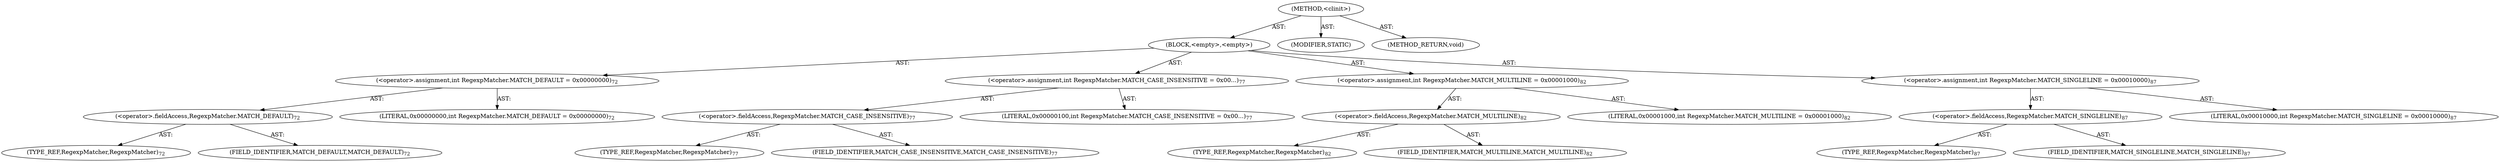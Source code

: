 digraph "&lt;clinit&gt;" {  
"111669149702" [label = <(METHOD,&lt;clinit&gt;)> ]
"25769803782" [label = <(BLOCK,&lt;empty&gt;,&lt;empty&gt;)> ]
"30064771072" [label = <(&lt;operator&gt;.assignment,int RegexpMatcher.MATCH_DEFAULT = 0x00000000)<SUB>72</SUB>> ]
"30064771073" [label = <(&lt;operator&gt;.fieldAccess,RegexpMatcher.MATCH_DEFAULT)<SUB>72</SUB>> ]
"180388626432" [label = <(TYPE_REF,RegexpMatcher,RegexpMatcher)<SUB>72</SUB>> ]
"55834574848" [label = <(FIELD_IDENTIFIER,MATCH_DEFAULT,MATCH_DEFAULT)<SUB>72</SUB>> ]
"90194313216" [label = <(LITERAL,0x00000000,int RegexpMatcher.MATCH_DEFAULT = 0x00000000)<SUB>72</SUB>> ]
"30064771074" [label = <(&lt;operator&gt;.assignment,int RegexpMatcher.MATCH_CASE_INSENSITIVE = 0x00...)<SUB>77</SUB>> ]
"30064771075" [label = <(&lt;operator&gt;.fieldAccess,RegexpMatcher.MATCH_CASE_INSENSITIVE)<SUB>77</SUB>> ]
"180388626433" [label = <(TYPE_REF,RegexpMatcher,RegexpMatcher)<SUB>77</SUB>> ]
"55834574849" [label = <(FIELD_IDENTIFIER,MATCH_CASE_INSENSITIVE,MATCH_CASE_INSENSITIVE)<SUB>77</SUB>> ]
"90194313217" [label = <(LITERAL,0x00000100,int RegexpMatcher.MATCH_CASE_INSENSITIVE = 0x00...)<SUB>77</SUB>> ]
"30064771076" [label = <(&lt;operator&gt;.assignment,int RegexpMatcher.MATCH_MULTILINE = 0x00001000)<SUB>82</SUB>> ]
"30064771077" [label = <(&lt;operator&gt;.fieldAccess,RegexpMatcher.MATCH_MULTILINE)<SUB>82</SUB>> ]
"180388626434" [label = <(TYPE_REF,RegexpMatcher,RegexpMatcher)<SUB>82</SUB>> ]
"55834574850" [label = <(FIELD_IDENTIFIER,MATCH_MULTILINE,MATCH_MULTILINE)<SUB>82</SUB>> ]
"90194313218" [label = <(LITERAL,0x00001000,int RegexpMatcher.MATCH_MULTILINE = 0x00001000)<SUB>82</SUB>> ]
"30064771078" [label = <(&lt;operator&gt;.assignment,int RegexpMatcher.MATCH_SINGLELINE = 0x00010000)<SUB>87</SUB>> ]
"30064771079" [label = <(&lt;operator&gt;.fieldAccess,RegexpMatcher.MATCH_SINGLELINE)<SUB>87</SUB>> ]
"180388626435" [label = <(TYPE_REF,RegexpMatcher,RegexpMatcher)<SUB>87</SUB>> ]
"55834574851" [label = <(FIELD_IDENTIFIER,MATCH_SINGLELINE,MATCH_SINGLELINE)<SUB>87</SUB>> ]
"90194313219" [label = <(LITERAL,0x00010000,int RegexpMatcher.MATCH_SINGLELINE = 0x00010000)<SUB>87</SUB>> ]
"133143986202" [label = <(MODIFIER,STATIC)> ]
"128849018886" [label = <(METHOD_RETURN,void)> ]
  "111669149702" -> "25769803782"  [ label = "AST: "] 
  "111669149702" -> "133143986202"  [ label = "AST: "] 
  "111669149702" -> "128849018886"  [ label = "AST: "] 
  "25769803782" -> "30064771072"  [ label = "AST: "] 
  "25769803782" -> "30064771074"  [ label = "AST: "] 
  "25769803782" -> "30064771076"  [ label = "AST: "] 
  "25769803782" -> "30064771078"  [ label = "AST: "] 
  "30064771072" -> "30064771073"  [ label = "AST: "] 
  "30064771072" -> "90194313216"  [ label = "AST: "] 
  "30064771073" -> "180388626432"  [ label = "AST: "] 
  "30064771073" -> "55834574848"  [ label = "AST: "] 
  "30064771074" -> "30064771075"  [ label = "AST: "] 
  "30064771074" -> "90194313217"  [ label = "AST: "] 
  "30064771075" -> "180388626433"  [ label = "AST: "] 
  "30064771075" -> "55834574849"  [ label = "AST: "] 
  "30064771076" -> "30064771077"  [ label = "AST: "] 
  "30064771076" -> "90194313218"  [ label = "AST: "] 
  "30064771077" -> "180388626434"  [ label = "AST: "] 
  "30064771077" -> "55834574850"  [ label = "AST: "] 
  "30064771078" -> "30064771079"  [ label = "AST: "] 
  "30064771078" -> "90194313219"  [ label = "AST: "] 
  "30064771079" -> "180388626435"  [ label = "AST: "] 
  "30064771079" -> "55834574851"  [ label = "AST: "] 
}
